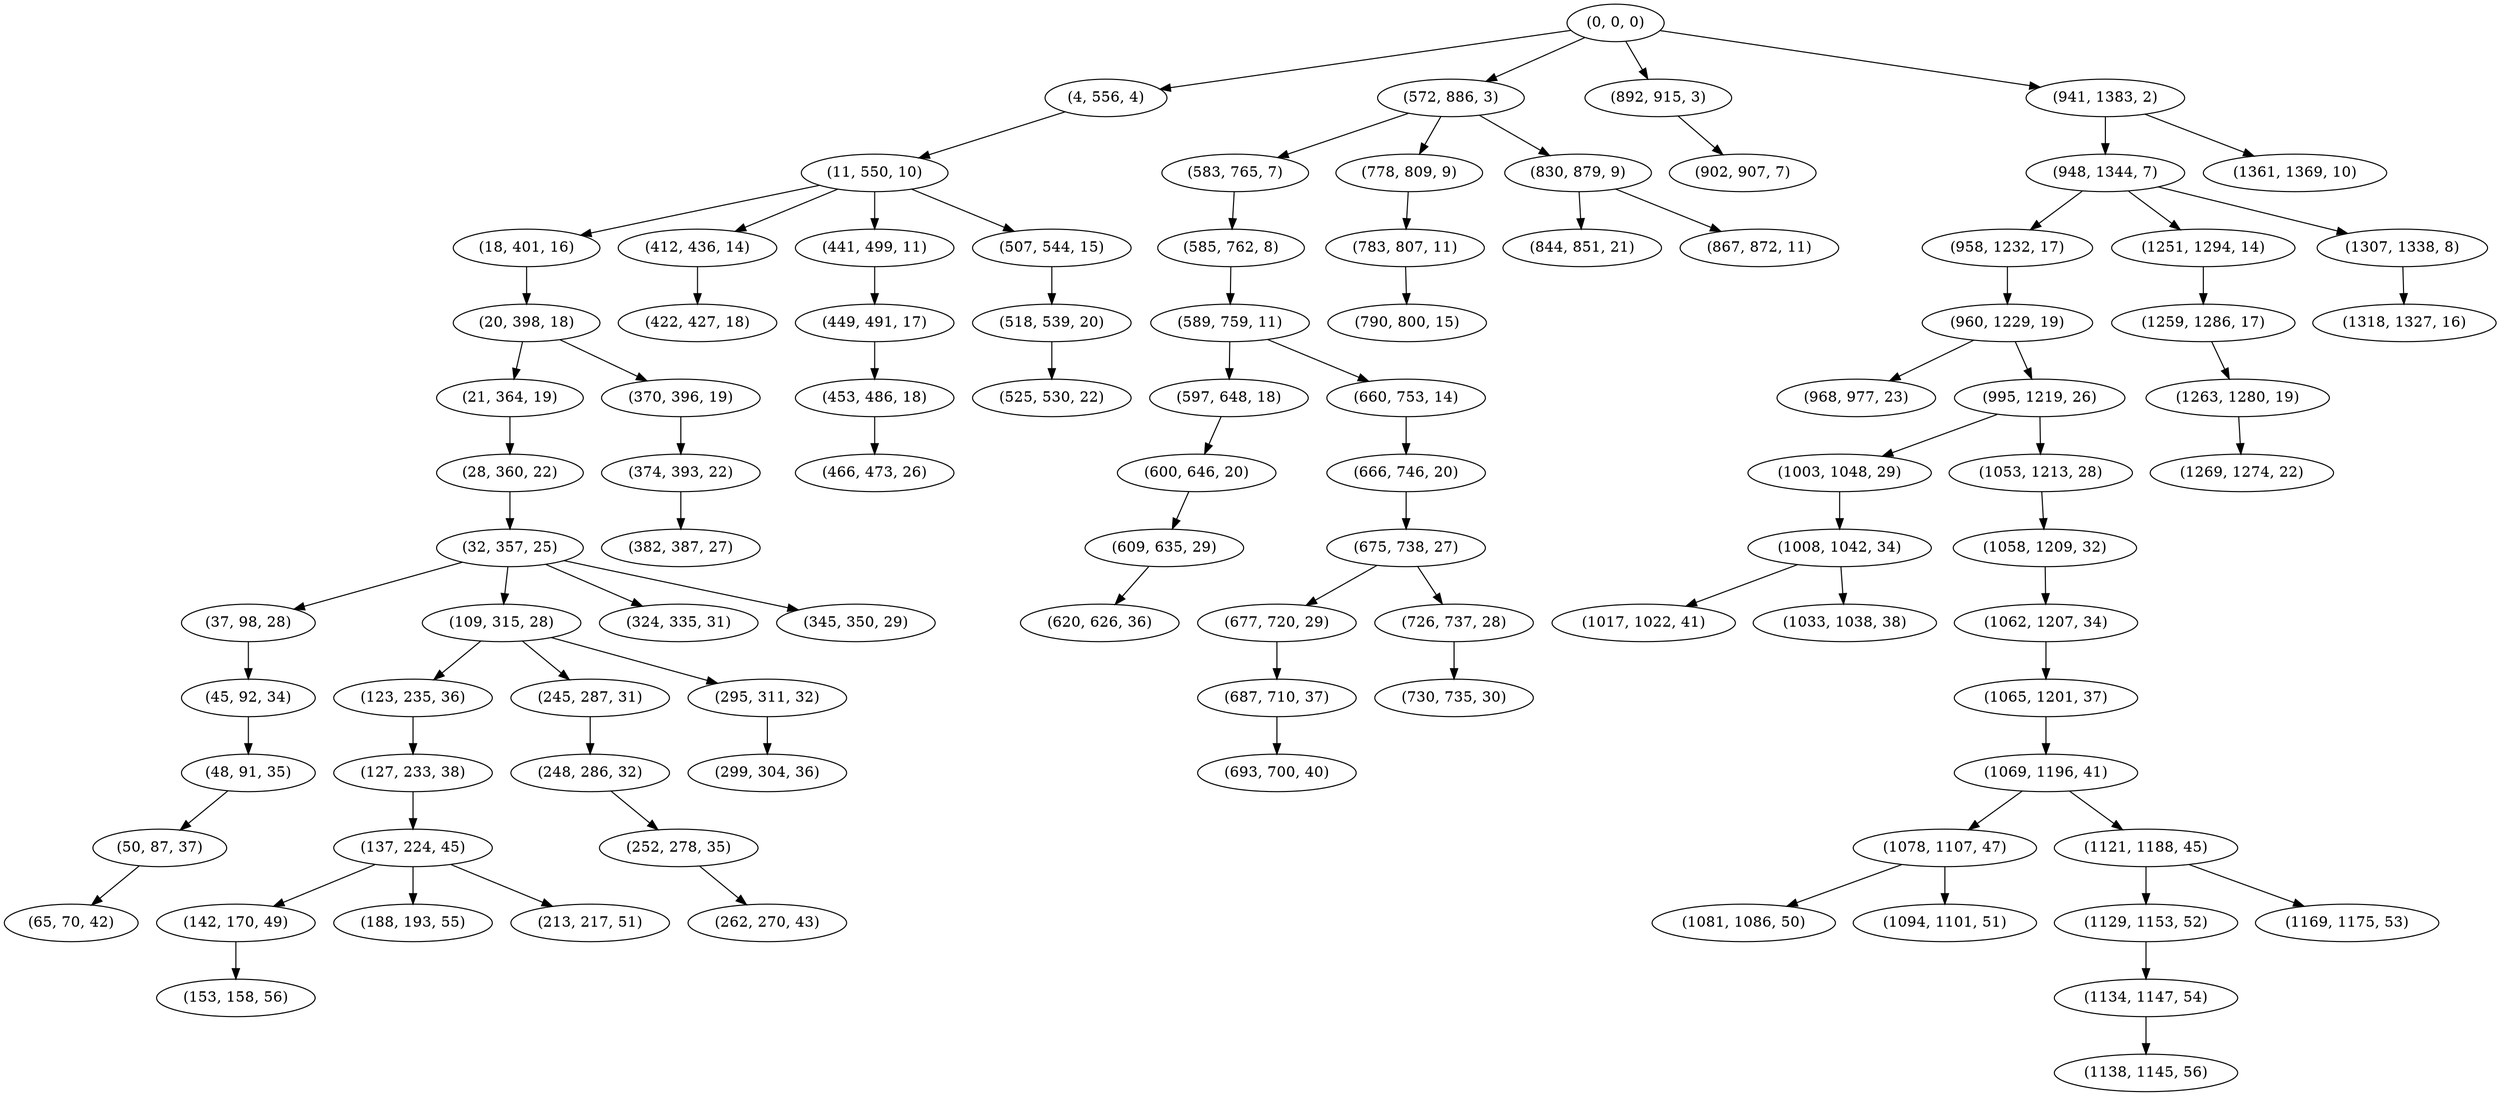 digraph tree {
    "(0, 0, 0)";
    "(4, 556, 4)";
    "(11, 550, 10)";
    "(18, 401, 16)";
    "(20, 398, 18)";
    "(21, 364, 19)";
    "(28, 360, 22)";
    "(32, 357, 25)";
    "(37, 98, 28)";
    "(45, 92, 34)";
    "(48, 91, 35)";
    "(50, 87, 37)";
    "(65, 70, 42)";
    "(109, 315, 28)";
    "(123, 235, 36)";
    "(127, 233, 38)";
    "(137, 224, 45)";
    "(142, 170, 49)";
    "(153, 158, 56)";
    "(188, 193, 55)";
    "(213, 217, 51)";
    "(245, 287, 31)";
    "(248, 286, 32)";
    "(252, 278, 35)";
    "(262, 270, 43)";
    "(295, 311, 32)";
    "(299, 304, 36)";
    "(324, 335, 31)";
    "(345, 350, 29)";
    "(370, 396, 19)";
    "(374, 393, 22)";
    "(382, 387, 27)";
    "(412, 436, 14)";
    "(422, 427, 18)";
    "(441, 499, 11)";
    "(449, 491, 17)";
    "(453, 486, 18)";
    "(466, 473, 26)";
    "(507, 544, 15)";
    "(518, 539, 20)";
    "(525, 530, 22)";
    "(572, 886, 3)";
    "(583, 765, 7)";
    "(585, 762, 8)";
    "(589, 759, 11)";
    "(597, 648, 18)";
    "(600, 646, 20)";
    "(609, 635, 29)";
    "(620, 626, 36)";
    "(660, 753, 14)";
    "(666, 746, 20)";
    "(675, 738, 27)";
    "(677, 720, 29)";
    "(687, 710, 37)";
    "(693, 700, 40)";
    "(726, 737, 28)";
    "(730, 735, 30)";
    "(778, 809, 9)";
    "(783, 807, 11)";
    "(790, 800, 15)";
    "(830, 879, 9)";
    "(844, 851, 21)";
    "(867, 872, 11)";
    "(892, 915, 3)";
    "(902, 907, 7)";
    "(941, 1383, 2)";
    "(948, 1344, 7)";
    "(958, 1232, 17)";
    "(960, 1229, 19)";
    "(968, 977, 23)";
    "(995, 1219, 26)";
    "(1003, 1048, 29)";
    "(1008, 1042, 34)";
    "(1017, 1022, 41)";
    "(1033, 1038, 38)";
    "(1053, 1213, 28)";
    "(1058, 1209, 32)";
    "(1062, 1207, 34)";
    "(1065, 1201, 37)";
    "(1069, 1196, 41)";
    "(1078, 1107, 47)";
    "(1081, 1086, 50)";
    "(1094, 1101, 51)";
    "(1121, 1188, 45)";
    "(1129, 1153, 52)";
    "(1134, 1147, 54)";
    "(1138, 1145, 56)";
    "(1169, 1175, 53)";
    "(1251, 1294, 14)";
    "(1259, 1286, 17)";
    "(1263, 1280, 19)";
    "(1269, 1274, 22)";
    "(1307, 1338, 8)";
    "(1318, 1327, 16)";
    "(1361, 1369, 10)";
    "(0, 0, 0)" -> "(4, 556, 4)";
    "(0, 0, 0)" -> "(572, 886, 3)";
    "(0, 0, 0)" -> "(892, 915, 3)";
    "(0, 0, 0)" -> "(941, 1383, 2)";
    "(4, 556, 4)" -> "(11, 550, 10)";
    "(11, 550, 10)" -> "(18, 401, 16)";
    "(11, 550, 10)" -> "(412, 436, 14)";
    "(11, 550, 10)" -> "(441, 499, 11)";
    "(11, 550, 10)" -> "(507, 544, 15)";
    "(18, 401, 16)" -> "(20, 398, 18)";
    "(20, 398, 18)" -> "(21, 364, 19)";
    "(20, 398, 18)" -> "(370, 396, 19)";
    "(21, 364, 19)" -> "(28, 360, 22)";
    "(28, 360, 22)" -> "(32, 357, 25)";
    "(32, 357, 25)" -> "(37, 98, 28)";
    "(32, 357, 25)" -> "(109, 315, 28)";
    "(32, 357, 25)" -> "(324, 335, 31)";
    "(32, 357, 25)" -> "(345, 350, 29)";
    "(37, 98, 28)" -> "(45, 92, 34)";
    "(45, 92, 34)" -> "(48, 91, 35)";
    "(48, 91, 35)" -> "(50, 87, 37)";
    "(50, 87, 37)" -> "(65, 70, 42)";
    "(109, 315, 28)" -> "(123, 235, 36)";
    "(109, 315, 28)" -> "(245, 287, 31)";
    "(109, 315, 28)" -> "(295, 311, 32)";
    "(123, 235, 36)" -> "(127, 233, 38)";
    "(127, 233, 38)" -> "(137, 224, 45)";
    "(137, 224, 45)" -> "(142, 170, 49)";
    "(137, 224, 45)" -> "(188, 193, 55)";
    "(137, 224, 45)" -> "(213, 217, 51)";
    "(142, 170, 49)" -> "(153, 158, 56)";
    "(245, 287, 31)" -> "(248, 286, 32)";
    "(248, 286, 32)" -> "(252, 278, 35)";
    "(252, 278, 35)" -> "(262, 270, 43)";
    "(295, 311, 32)" -> "(299, 304, 36)";
    "(370, 396, 19)" -> "(374, 393, 22)";
    "(374, 393, 22)" -> "(382, 387, 27)";
    "(412, 436, 14)" -> "(422, 427, 18)";
    "(441, 499, 11)" -> "(449, 491, 17)";
    "(449, 491, 17)" -> "(453, 486, 18)";
    "(453, 486, 18)" -> "(466, 473, 26)";
    "(507, 544, 15)" -> "(518, 539, 20)";
    "(518, 539, 20)" -> "(525, 530, 22)";
    "(572, 886, 3)" -> "(583, 765, 7)";
    "(572, 886, 3)" -> "(778, 809, 9)";
    "(572, 886, 3)" -> "(830, 879, 9)";
    "(583, 765, 7)" -> "(585, 762, 8)";
    "(585, 762, 8)" -> "(589, 759, 11)";
    "(589, 759, 11)" -> "(597, 648, 18)";
    "(589, 759, 11)" -> "(660, 753, 14)";
    "(597, 648, 18)" -> "(600, 646, 20)";
    "(600, 646, 20)" -> "(609, 635, 29)";
    "(609, 635, 29)" -> "(620, 626, 36)";
    "(660, 753, 14)" -> "(666, 746, 20)";
    "(666, 746, 20)" -> "(675, 738, 27)";
    "(675, 738, 27)" -> "(677, 720, 29)";
    "(675, 738, 27)" -> "(726, 737, 28)";
    "(677, 720, 29)" -> "(687, 710, 37)";
    "(687, 710, 37)" -> "(693, 700, 40)";
    "(726, 737, 28)" -> "(730, 735, 30)";
    "(778, 809, 9)" -> "(783, 807, 11)";
    "(783, 807, 11)" -> "(790, 800, 15)";
    "(830, 879, 9)" -> "(844, 851, 21)";
    "(830, 879, 9)" -> "(867, 872, 11)";
    "(892, 915, 3)" -> "(902, 907, 7)";
    "(941, 1383, 2)" -> "(948, 1344, 7)";
    "(941, 1383, 2)" -> "(1361, 1369, 10)";
    "(948, 1344, 7)" -> "(958, 1232, 17)";
    "(948, 1344, 7)" -> "(1251, 1294, 14)";
    "(948, 1344, 7)" -> "(1307, 1338, 8)";
    "(958, 1232, 17)" -> "(960, 1229, 19)";
    "(960, 1229, 19)" -> "(968, 977, 23)";
    "(960, 1229, 19)" -> "(995, 1219, 26)";
    "(995, 1219, 26)" -> "(1003, 1048, 29)";
    "(995, 1219, 26)" -> "(1053, 1213, 28)";
    "(1003, 1048, 29)" -> "(1008, 1042, 34)";
    "(1008, 1042, 34)" -> "(1017, 1022, 41)";
    "(1008, 1042, 34)" -> "(1033, 1038, 38)";
    "(1053, 1213, 28)" -> "(1058, 1209, 32)";
    "(1058, 1209, 32)" -> "(1062, 1207, 34)";
    "(1062, 1207, 34)" -> "(1065, 1201, 37)";
    "(1065, 1201, 37)" -> "(1069, 1196, 41)";
    "(1069, 1196, 41)" -> "(1078, 1107, 47)";
    "(1069, 1196, 41)" -> "(1121, 1188, 45)";
    "(1078, 1107, 47)" -> "(1081, 1086, 50)";
    "(1078, 1107, 47)" -> "(1094, 1101, 51)";
    "(1121, 1188, 45)" -> "(1129, 1153, 52)";
    "(1121, 1188, 45)" -> "(1169, 1175, 53)";
    "(1129, 1153, 52)" -> "(1134, 1147, 54)";
    "(1134, 1147, 54)" -> "(1138, 1145, 56)";
    "(1251, 1294, 14)" -> "(1259, 1286, 17)";
    "(1259, 1286, 17)" -> "(1263, 1280, 19)";
    "(1263, 1280, 19)" -> "(1269, 1274, 22)";
    "(1307, 1338, 8)" -> "(1318, 1327, 16)";
}
